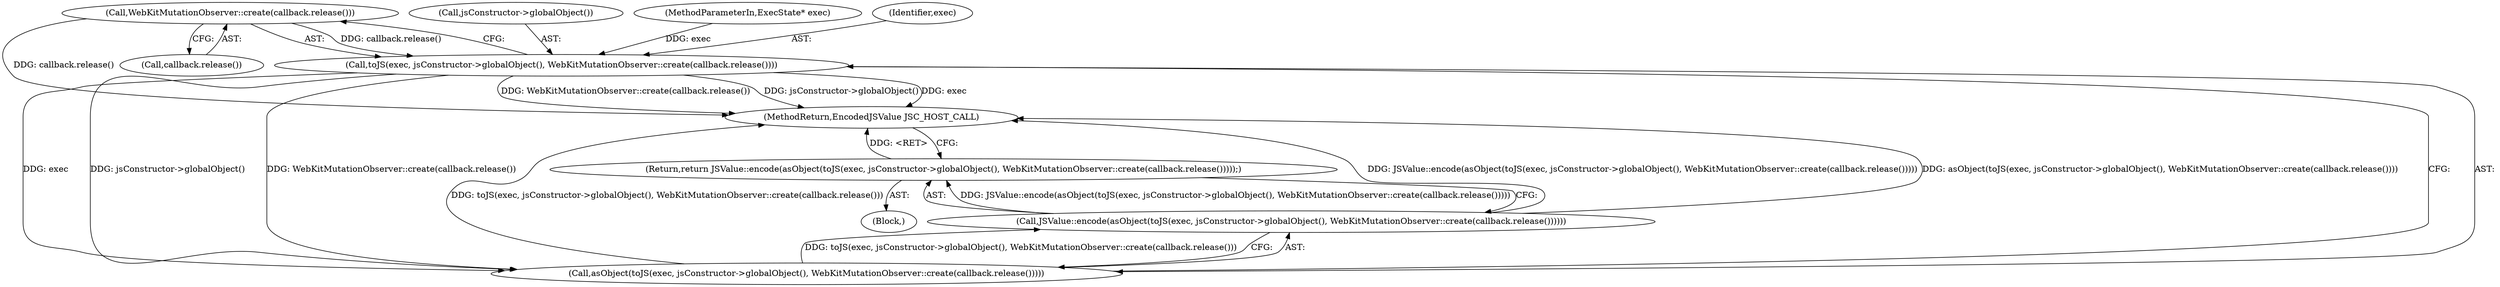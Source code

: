 digraph "0_Chrome_b944f670bb7a8a919daac497a4ea0536c954c201_5@API" {
"1000139" [label="(Call,WebKitMutationObserver::create(callback.release()))"];
"1000136" [label="(Call,toJS(exec, jsConstructor->globalObject(), WebKitMutationObserver::create(callback.release())))"];
"1000135" [label="(Call,asObject(toJS(exec, jsConstructor->globalObject(), WebKitMutationObserver::create(callback.release()))))"];
"1000134" [label="(Call,JSValue::encode(asObject(toJS(exec, jsConstructor->globalObject(), WebKitMutationObserver::create(callback.release())))))"];
"1000133" [label="(Return,return JSValue::encode(asObject(toJS(exec, jsConstructor->globalObject(), WebKitMutationObserver::create(callback.release()))));)"];
"1000135" [label="(Call,asObject(toJS(exec, jsConstructor->globalObject(), WebKitMutationObserver::create(callback.release()))))"];
"1000138" [label="(Call,jsConstructor->globalObject())"];
"1000141" [label="(MethodReturn,EncodedJSValue JSC_HOST_CALL)"];
"1000102" [label="(Block,)"];
"1000136" [label="(Call,toJS(exec, jsConstructor->globalObject(), WebKitMutationObserver::create(callback.release())))"];
"1000140" [label="(Call,callback.release())"];
"1000133" [label="(Return,return JSValue::encode(asObject(toJS(exec, jsConstructor->globalObject(), WebKitMutationObserver::create(callback.release()))));)"];
"1000134" [label="(Call,JSValue::encode(asObject(toJS(exec, jsConstructor->globalObject(), WebKitMutationObserver::create(callback.release())))))"];
"1000139" [label="(Call,WebKitMutationObserver::create(callback.release()))"];
"1000101" [label="(MethodParameterIn,ExecState* exec)"];
"1000137" [label="(Identifier,exec)"];
"1000139" -> "1000136"  [label="AST: "];
"1000139" -> "1000140"  [label="CFG: "];
"1000140" -> "1000139"  [label="AST: "];
"1000136" -> "1000139"  [label="CFG: "];
"1000139" -> "1000141"  [label="DDG: callback.release()"];
"1000139" -> "1000136"  [label="DDG: callback.release()"];
"1000136" -> "1000135"  [label="AST: "];
"1000137" -> "1000136"  [label="AST: "];
"1000138" -> "1000136"  [label="AST: "];
"1000135" -> "1000136"  [label="CFG: "];
"1000136" -> "1000141"  [label="DDG: WebKitMutationObserver::create(callback.release())"];
"1000136" -> "1000141"  [label="DDG: jsConstructor->globalObject()"];
"1000136" -> "1000141"  [label="DDG: exec"];
"1000136" -> "1000135"  [label="DDG: exec"];
"1000136" -> "1000135"  [label="DDG: jsConstructor->globalObject()"];
"1000136" -> "1000135"  [label="DDG: WebKitMutationObserver::create(callback.release())"];
"1000101" -> "1000136"  [label="DDG: exec"];
"1000135" -> "1000134"  [label="AST: "];
"1000134" -> "1000135"  [label="CFG: "];
"1000135" -> "1000141"  [label="DDG: toJS(exec, jsConstructor->globalObject(), WebKitMutationObserver::create(callback.release()))"];
"1000135" -> "1000134"  [label="DDG: toJS(exec, jsConstructor->globalObject(), WebKitMutationObserver::create(callback.release()))"];
"1000134" -> "1000133"  [label="AST: "];
"1000133" -> "1000134"  [label="CFG: "];
"1000134" -> "1000141"  [label="DDG: JSValue::encode(asObject(toJS(exec, jsConstructor->globalObject(), WebKitMutationObserver::create(callback.release()))))"];
"1000134" -> "1000141"  [label="DDG: asObject(toJS(exec, jsConstructor->globalObject(), WebKitMutationObserver::create(callback.release())))"];
"1000134" -> "1000133"  [label="DDG: JSValue::encode(asObject(toJS(exec, jsConstructor->globalObject(), WebKitMutationObserver::create(callback.release()))))"];
"1000133" -> "1000102"  [label="AST: "];
"1000141" -> "1000133"  [label="CFG: "];
"1000133" -> "1000141"  [label="DDG: <RET>"];
}
